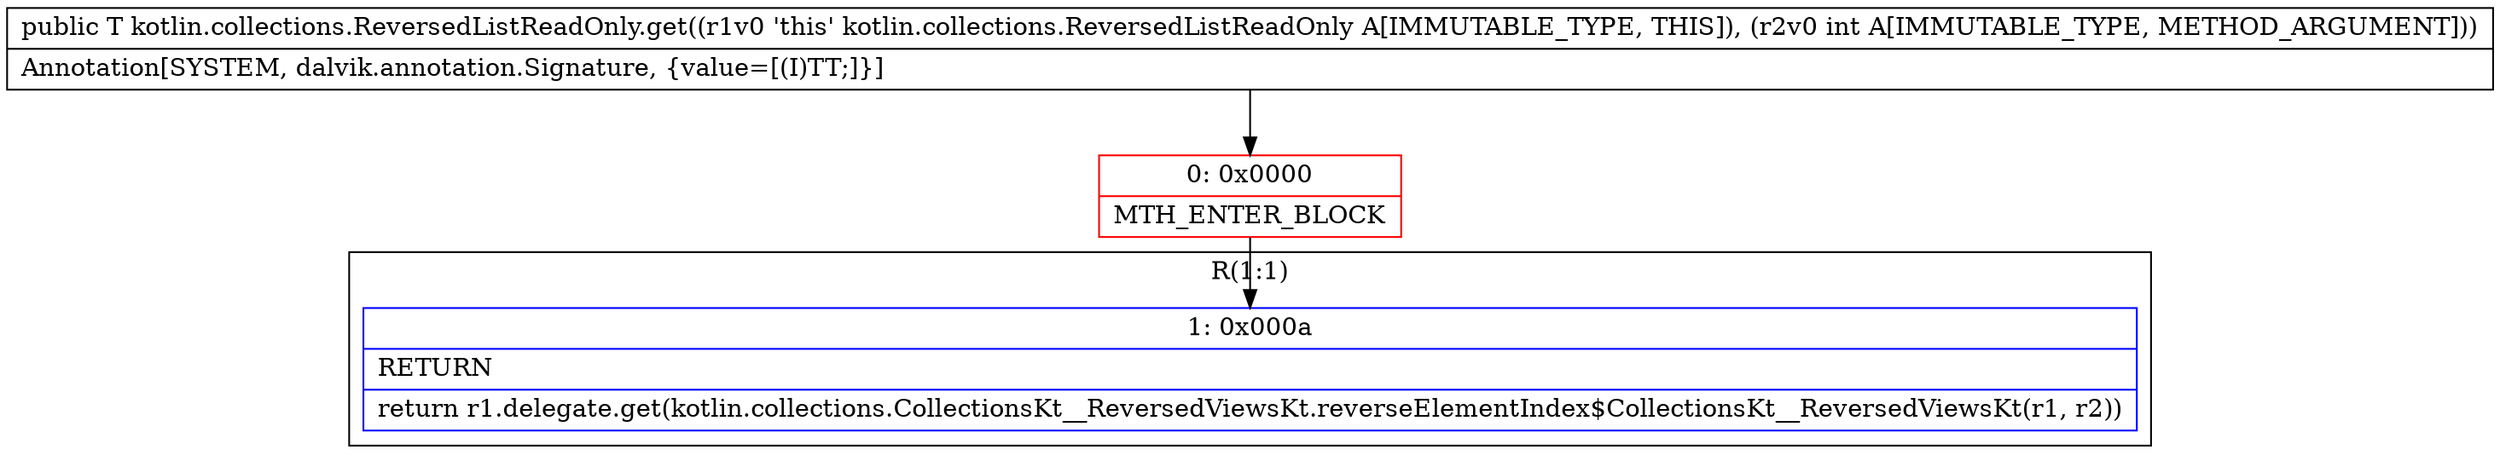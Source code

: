 digraph "CFG forkotlin.collections.ReversedListReadOnly.get(I)Ljava\/lang\/Object;" {
subgraph cluster_Region_1512185596 {
label = "R(1:1)";
node [shape=record,color=blue];
Node_1 [shape=record,label="{1\:\ 0x000a|RETURN\l|return r1.delegate.get(kotlin.collections.CollectionsKt__ReversedViewsKt.reverseElementIndex$CollectionsKt__ReversedViewsKt(r1, r2))\l}"];
}
Node_0 [shape=record,color=red,label="{0\:\ 0x0000|MTH_ENTER_BLOCK\l}"];
MethodNode[shape=record,label="{public T kotlin.collections.ReversedListReadOnly.get((r1v0 'this' kotlin.collections.ReversedListReadOnly A[IMMUTABLE_TYPE, THIS]), (r2v0 int A[IMMUTABLE_TYPE, METHOD_ARGUMENT]))  | Annotation[SYSTEM, dalvik.annotation.Signature, \{value=[(I)TT;]\}]\l}"];
MethodNode -> Node_0;
Node_0 -> Node_1;
}

